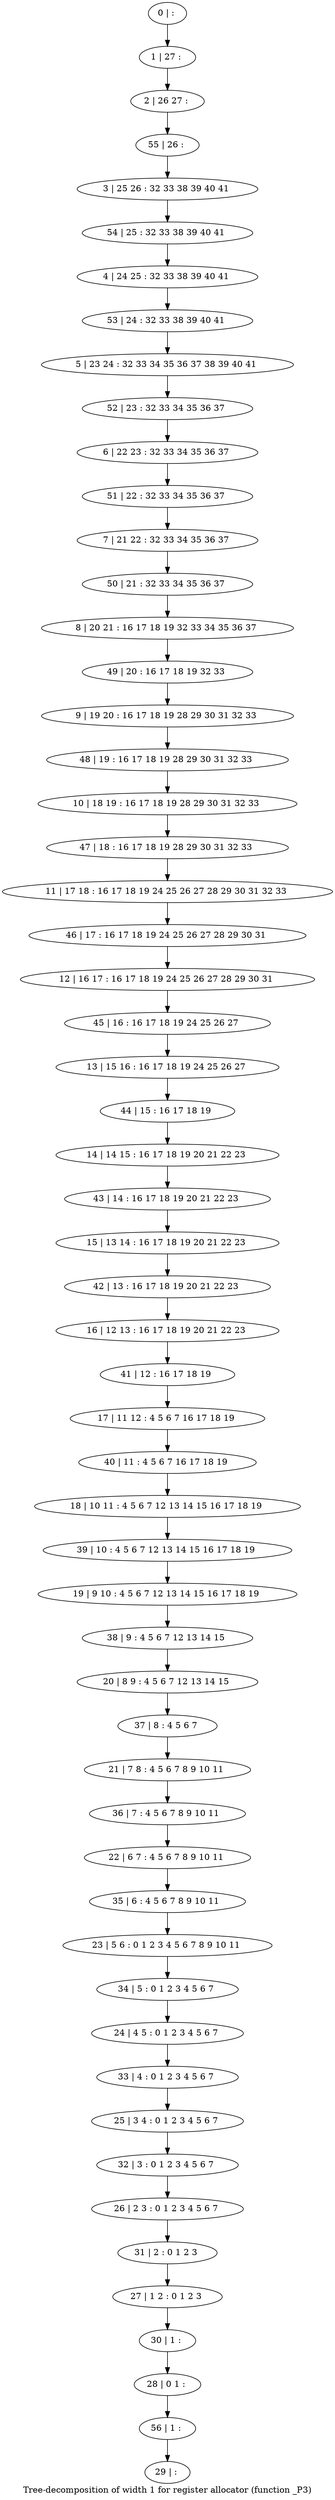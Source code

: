 digraph G {
graph [label="Tree-decomposition of width 1 for register allocator (function _P3)"]
0[label="0 | : "];
1[label="1 | 27 : "];
2[label="2 | 26 27 : "];
3[label="3 | 25 26 : 32 33 38 39 40 41 "];
4[label="4 | 24 25 : 32 33 38 39 40 41 "];
5[label="5 | 23 24 : 32 33 34 35 36 37 38 39 40 41 "];
6[label="6 | 22 23 : 32 33 34 35 36 37 "];
7[label="7 | 21 22 : 32 33 34 35 36 37 "];
8[label="8 | 20 21 : 16 17 18 19 32 33 34 35 36 37 "];
9[label="9 | 19 20 : 16 17 18 19 28 29 30 31 32 33 "];
10[label="10 | 18 19 : 16 17 18 19 28 29 30 31 32 33 "];
11[label="11 | 17 18 : 16 17 18 19 24 25 26 27 28 29 30 31 32 33 "];
12[label="12 | 16 17 : 16 17 18 19 24 25 26 27 28 29 30 31 "];
13[label="13 | 15 16 : 16 17 18 19 24 25 26 27 "];
14[label="14 | 14 15 : 16 17 18 19 20 21 22 23 "];
15[label="15 | 13 14 : 16 17 18 19 20 21 22 23 "];
16[label="16 | 12 13 : 16 17 18 19 20 21 22 23 "];
17[label="17 | 11 12 : 4 5 6 7 16 17 18 19 "];
18[label="18 | 10 11 : 4 5 6 7 12 13 14 15 16 17 18 19 "];
19[label="19 | 9 10 : 4 5 6 7 12 13 14 15 16 17 18 19 "];
20[label="20 | 8 9 : 4 5 6 7 12 13 14 15 "];
21[label="21 | 7 8 : 4 5 6 7 8 9 10 11 "];
22[label="22 | 6 7 : 4 5 6 7 8 9 10 11 "];
23[label="23 | 5 6 : 0 1 2 3 4 5 6 7 8 9 10 11 "];
24[label="24 | 4 5 : 0 1 2 3 4 5 6 7 "];
25[label="25 | 3 4 : 0 1 2 3 4 5 6 7 "];
26[label="26 | 2 3 : 0 1 2 3 4 5 6 7 "];
27[label="27 | 1 2 : 0 1 2 3 "];
28[label="28 | 0 1 : "];
29[label="29 | : "];
30[label="30 | 1 : "];
31[label="31 | 2 : 0 1 2 3 "];
32[label="32 | 3 : 0 1 2 3 4 5 6 7 "];
33[label="33 | 4 : 0 1 2 3 4 5 6 7 "];
34[label="34 | 5 : 0 1 2 3 4 5 6 7 "];
35[label="35 | 6 : 4 5 6 7 8 9 10 11 "];
36[label="36 | 7 : 4 5 6 7 8 9 10 11 "];
37[label="37 | 8 : 4 5 6 7 "];
38[label="38 | 9 : 4 5 6 7 12 13 14 15 "];
39[label="39 | 10 : 4 5 6 7 12 13 14 15 16 17 18 19 "];
40[label="40 | 11 : 4 5 6 7 16 17 18 19 "];
41[label="41 | 12 : 16 17 18 19 "];
42[label="42 | 13 : 16 17 18 19 20 21 22 23 "];
43[label="43 | 14 : 16 17 18 19 20 21 22 23 "];
44[label="44 | 15 : 16 17 18 19 "];
45[label="45 | 16 : 16 17 18 19 24 25 26 27 "];
46[label="46 | 17 : 16 17 18 19 24 25 26 27 28 29 30 31 "];
47[label="47 | 18 : 16 17 18 19 28 29 30 31 32 33 "];
48[label="48 | 19 : 16 17 18 19 28 29 30 31 32 33 "];
49[label="49 | 20 : 16 17 18 19 32 33 "];
50[label="50 | 21 : 32 33 34 35 36 37 "];
51[label="51 | 22 : 32 33 34 35 36 37 "];
52[label="52 | 23 : 32 33 34 35 36 37 "];
53[label="53 | 24 : 32 33 38 39 40 41 "];
54[label="54 | 25 : 32 33 38 39 40 41 "];
55[label="55 | 26 : "];
56[label="56 | 1 : "];
0->1 ;
1->2 ;
30->28 ;
27->30 ;
31->27 ;
26->31 ;
32->26 ;
25->32 ;
33->25 ;
24->33 ;
34->24 ;
23->34 ;
35->23 ;
22->35 ;
36->22 ;
21->36 ;
37->21 ;
20->37 ;
38->20 ;
19->38 ;
39->19 ;
18->39 ;
40->18 ;
17->40 ;
41->17 ;
16->41 ;
42->16 ;
15->42 ;
43->15 ;
14->43 ;
44->14 ;
13->44 ;
45->13 ;
12->45 ;
46->12 ;
11->46 ;
47->11 ;
10->47 ;
48->10 ;
9->48 ;
49->9 ;
8->49 ;
50->8 ;
7->50 ;
51->7 ;
6->51 ;
52->6 ;
5->52 ;
53->5 ;
4->53 ;
54->4 ;
3->54 ;
55->3 ;
2->55 ;
56->29 ;
28->56 ;
}
